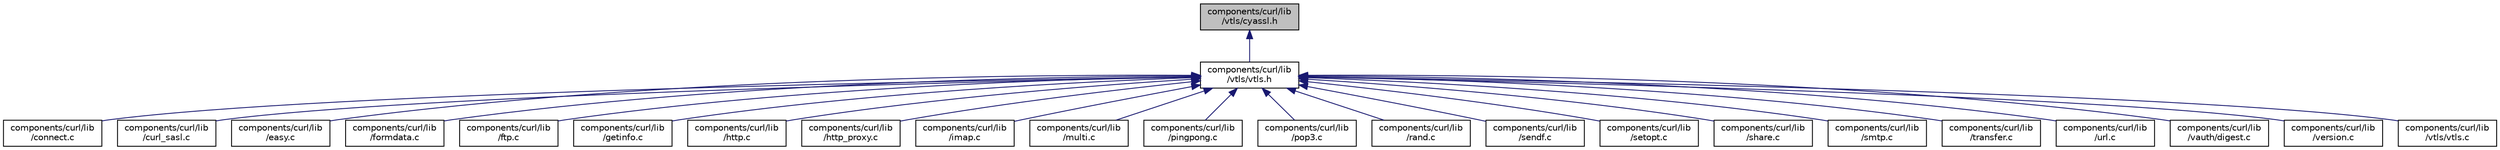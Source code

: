 digraph "components/curl/lib/vtls/cyassl.h"
{
  edge [fontname="Helvetica",fontsize="10",labelfontname="Helvetica",labelfontsize="10"];
  node [fontname="Helvetica",fontsize="10",shape=record];
  Node21 [label="components/curl/lib\l/vtls/cyassl.h",height=0.2,width=0.4,color="black", fillcolor="grey75", style="filled", fontcolor="black"];
  Node21 -> Node22 [dir="back",color="midnightblue",fontsize="10",style="solid",fontname="Helvetica"];
  Node22 [label="components/curl/lib\l/vtls/vtls.h",height=0.2,width=0.4,color="black", fillcolor="white", style="filled",URL="$vtls_8h.html"];
  Node22 -> Node23 [dir="back",color="midnightblue",fontsize="10",style="solid",fontname="Helvetica"];
  Node23 [label="components/curl/lib\l/connect.c",height=0.2,width=0.4,color="black", fillcolor="white", style="filled",URL="$connect_8c.html"];
  Node22 -> Node24 [dir="back",color="midnightblue",fontsize="10",style="solid",fontname="Helvetica"];
  Node24 [label="components/curl/lib\l/curl_sasl.c",height=0.2,width=0.4,color="black", fillcolor="white", style="filled",URL="$curl__sasl_8c.html"];
  Node22 -> Node25 [dir="back",color="midnightblue",fontsize="10",style="solid",fontname="Helvetica"];
  Node25 [label="components/curl/lib\l/easy.c",height=0.2,width=0.4,color="black", fillcolor="white", style="filled",URL="$easy_8c.html"];
  Node22 -> Node26 [dir="back",color="midnightblue",fontsize="10",style="solid",fontname="Helvetica"];
  Node26 [label="components/curl/lib\l/formdata.c",height=0.2,width=0.4,color="black", fillcolor="white", style="filled",URL="$formdata_8c.html"];
  Node22 -> Node27 [dir="back",color="midnightblue",fontsize="10",style="solid",fontname="Helvetica"];
  Node27 [label="components/curl/lib\l/ftp.c",height=0.2,width=0.4,color="black", fillcolor="white", style="filled",URL="$ftp_8c.html"];
  Node22 -> Node28 [dir="back",color="midnightblue",fontsize="10",style="solid",fontname="Helvetica"];
  Node28 [label="components/curl/lib\l/getinfo.c",height=0.2,width=0.4,color="black", fillcolor="white", style="filled",URL="$lib_2getinfo_8c.html"];
  Node22 -> Node29 [dir="back",color="midnightblue",fontsize="10",style="solid",fontname="Helvetica"];
  Node29 [label="components/curl/lib\l/http.c",height=0.2,width=0.4,color="black", fillcolor="white", style="filled",URL="$http_8c.html"];
  Node22 -> Node30 [dir="back",color="midnightblue",fontsize="10",style="solid",fontname="Helvetica"];
  Node30 [label="components/curl/lib\l/http_proxy.c",height=0.2,width=0.4,color="black", fillcolor="white", style="filled",URL="$http__proxy_8c.html"];
  Node22 -> Node31 [dir="back",color="midnightblue",fontsize="10",style="solid",fontname="Helvetica"];
  Node31 [label="components/curl/lib\l/imap.c",height=0.2,width=0.4,color="black", fillcolor="white", style="filled",URL="$imap_8c.html"];
  Node22 -> Node32 [dir="back",color="midnightblue",fontsize="10",style="solid",fontname="Helvetica"];
  Node32 [label="components/curl/lib\l/multi.c",height=0.2,width=0.4,color="black", fillcolor="white", style="filled",URL="$multi_8c.html"];
  Node22 -> Node33 [dir="back",color="midnightblue",fontsize="10",style="solid",fontname="Helvetica"];
  Node33 [label="components/curl/lib\l/pingpong.c",height=0.2,width=0.4,color="black", fillcolor="white", style="filled",URL="$pingpong_8c.html"];
  Node22 -> Node34 [dir="back",color="midnightblue",fontsize="10",style="solid",fontname="Helvetica"];
  Node34 [label="components/curl/lib\l/pop3.c",height=0.2,width=0.4,color="black", fillcolor="white", style="filled",URL="$pop3_8c.html"];
  Node22 -> Node35 [dir="back",color="midnightblue",fontsize="10",style="solid",fontname="Helvetica"];
  Node35 [label="components/curl/lib\l/rand.c",height=0.2,width=0.4,color="black", fillcolor="white", style="filled",URL="$rand_8c.html"];
  Node22 -> Node36 [dir="back",color="midnightblue",fontsize="10",style="solid",fontname="Helvetica"];
  Node36 [label="components/curl/lib\l/sendf.c",height=0.2,width=0.4,color="black", fillcolor="white", style="filled",URL="$sendf_8c.html"];
  Node22 -> Node37 [dir="back",color="midnightblue",fontsize="10",style="solid",fontname="Helvetica"];
  Node37 [label="components/curl/lib\l/setopt.c",height=0.2,width=0.4,color="black", fillcolor="white", style="filled",URL="$setopt_8c.html"];
  Node22 -> Node38 [dir="back",color="midnightblue",fontsize="10",style="solid",fontname="Helvetica"];
  Node38 [label="components/curl/lib\l/share.c",height=0.2,width=0.4,color="black", fillcolor="white", style="filled",URL="$share_8c.html"];
  Node22 -> Node39 [dir="back",color="midnightblue",fontsize="10",style="solid",fontname="Helvetica"];
  Node39 [label="components/curl/lib\l/smtp.c",height=0.2,width=0.4,color="black", fillcolor="white", style="filled",URL="$smtp_8c.html"];
  Node22 -> Node40 [dir="back",color="midnightblue",fontsize="10",style="solid",fontname="Helvetica"];
  Node40 [label="components/curl/lib\l/transfer.c",height=0.2,width=0.4,color="black", fillcolor="white", style="filled",URL="$transfer_8c.html"];
  Node22 -> Node41 [dir="back",color="midnightblue",fontsize="10",style="solid",fontname="Helvetica"];
  Node41 [label="components/curl/lib\l/url.c",height=0.2,width=0.4,color="black", fillcolor="white", style="filled",URL="$url_8c.html"];
  Node22 -> Node42 [dir="back",color="midnightblue",fontsize="10",style="solid",fontname="Helvetica"];
  Node42 [label="components/curl/lib\l/vauth/digest.c",height=0.2,width=0.4,color="black", fillcolor="white", style="filled",URL="$digest_8c.html"];
  Node22 -> Node43 [dir="back",color="midnightblue",fontsize="10",style="solid",fontname="Helvetica"];
  Node43 [label="components/curl/lib\l/version.c",height=0.2,width=0.4,color="black", fillcolor="white", style="filled",URL="$version_8c.html"];
  Node22 -> Node44 [dir="back",color="midnightblue",fontsize="10",style="solid",fontname="Helvetica"];
  Node44 [label="components/curl/lib\l/vtls/vtls.c",height=0.2,width=0.4,color="black", fillcolor="white", style="filled",URL="$vtls_8c.html"];
}
